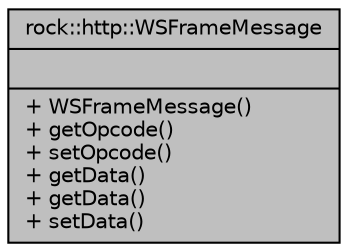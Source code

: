 digraph "rock::http::WSFrameMessage"
{
 // LATEX_PDF_SIZE
  edge [fontname="Helvetica",fontsize="10",labelfontname="Helvetica",labelfontsize="10"];
  node [fontname="Helvetica",fontsize="10",shape=record];
  Node1 [label="{rock::http::WSFrameMessage\n||+ WSFrameMessage()\l+ getOpcode()\l+ setOpcode()\l+ getData()\l+ getData()\l+ setData()\l}",height=0.2,width=0.4,color="black", fillcolor="grey75", style="filled", fontcolor="black",tooltip=" "];
}
